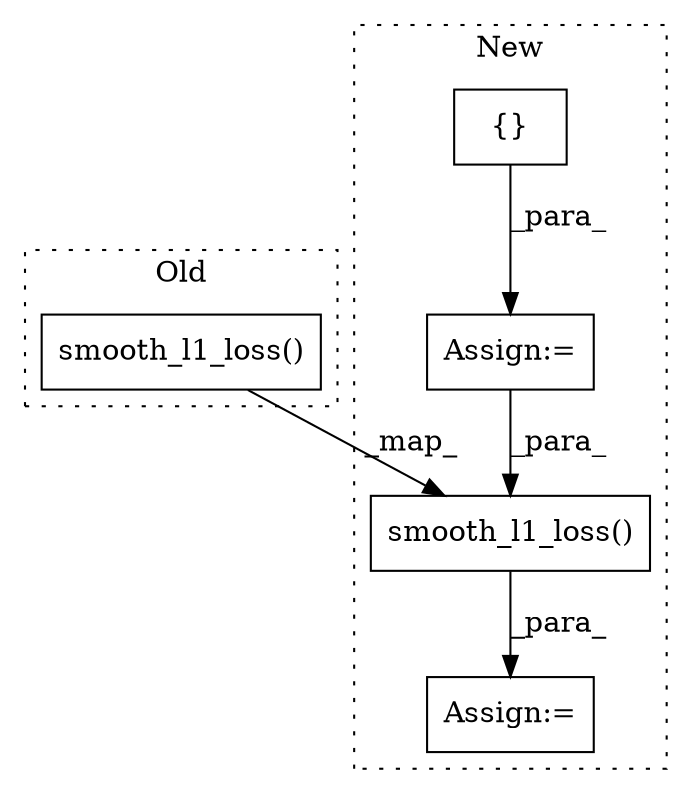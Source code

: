 digraph G {
subgraph cluster0 {
1 [label="smooth_l1_loss()" a="75" s="5444,5581" l="48,41" shape="box"];
label = "Old";
style="dotted";
}
subgraph cluster1 {
2 [label="smooth_l1_loss()" a="75" s="5756,5854" l="48,41" shape="box"];
3 [label="Assign:=" a="68" s="5968" l="3" shape="box"];
4 [label="{}" a="59" s="5482,5482" l="2,1" shape="box"];
5 [label="Assign:=" a="68" s="5709" l="3" shape="box"];
label = "New";
style="dotted";
}
1 -> 2 [label="_map_"];
2 -> 3 [label="_para_"];
4 -> 5 [label="_para_"];
5 -> 2 [label="_para_"];
}